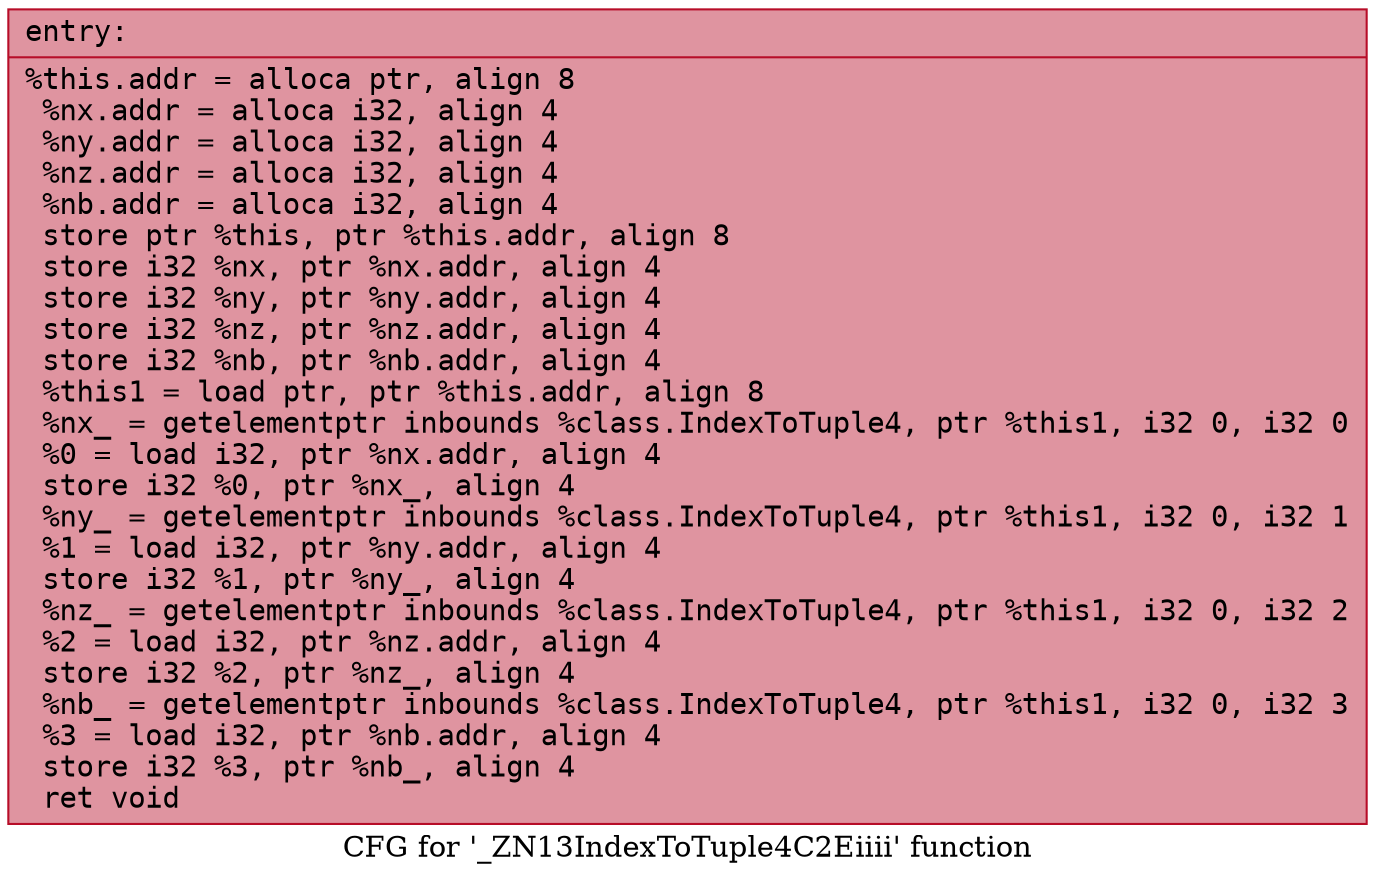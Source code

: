 digraph "CFG for '_ZN13IndexToTuple4C2Eiiii' function" {
	label="CFG for '_ZN13IndexToTuple4C2Eiiii' function";

	Node0x55c60632f980 [shape=record,color="#b70d28ff", style=filled, fillcolor="#b70d2870" fontname="Courier",label="{entry:\l|  %this.addr = alloca ptr, align 8\l  %nx.addr = alloca i32, align 4\l  %ny.addr = alloca i32, align 4\l  %nz.addr = alloca i32, align 4\l  %nb.addr = alloca i32, align 4\l  store ptr %this, ptr %this.addr, align 8\l  store i32 %nx, ptr %nx.addr, align 4\l  store i32 %ny, ptr %ny.addr, align 4\l  store i32 %nz, ptr %nz.addr, align 4\l  store i32 %nb, ptr %nb.addr, align 4\l  %this1 = load ptr, ptr %this.addr, align 8\l  %nx_ = getelementptr inbounds %class.IndexToTuple4, ptr %this1, i32 0, i32 0\l  %0 = load i32, ptr %nx.addr, align 4\l  store i32 %0, ptr %nx_, align 4\l  %ny_ = getelementptr inbounds %class.IndexToTuple4, ptr %this1, i32 0, i32 1\l  %1 = load i32, ptr %ny.addr, align 4\l  store i32 %1, ptr %ny_, align 4\l  %nz_ = getelementptr inbounds %class.IndexToTuple4, ptr %this1, i32 0, i32 2\l  %2 = load i32, ptr %nz.addr, align 4\l  store i32 %2, ptr %nz_, align 4\l  %nb_ = getelementptr inbounds %class.IndexToTuple4, ptr %this1, i32 0, i32 3\l  %3 = load i32, ptr %nb.addr, align 4\l  store i32 %3, ptr %nb_, align 4\l  ret void\l}"];
}
